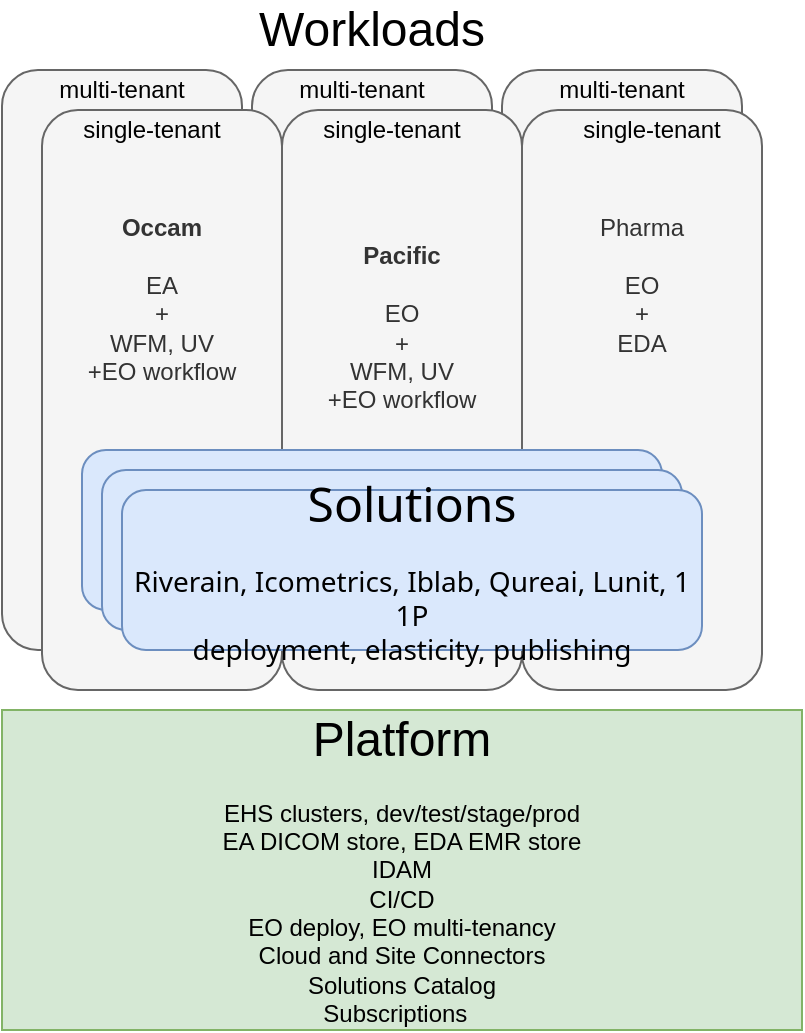 <mxfile version="14.1.8" type="github">
  <diagram id="YHkOCsuuGXmg0DVfGalU" name="Page-1">
    <mxGraphModel dx="1426" dy="842" grid="0" gridSize="10" guides="1" tooltips="1" connect="1" arrows="1" fold="1" page="1" pageScale="1" pageWidth="850" pageHeight="1100" math="0" shadow="0">
      <root>
        <mxCell id="0" />
        <mxCell id="1" parent="0" />
        <mxCell id="R3b0mllepqlJtRpHBDsf-18" value="Occam&lt;br&gt;&lt;br&gt;EA&lt;br&gt;+&lt;br&gt;WFM, UV&lt;br&gt;+EO workflow" style="rounded=1;whiteSpace=wrap;html=1;fillColor=#f5f5f5;strokeColor=#666666;fontColor=#333333;" vertex="1" parent="1">
          <mxGeometry x="450" y="80" width="120" height="290" as="geometry" />
        </mxCell>
        <mxCell id="R3b0mllepqlJtRpHBDsf-17" value="Occam&lt;br&gt;&lt;br&gt;EA&lt;br&gt;+&lt;br&gt;WFM, UV&lt;br&gt;+EO workflow" style="rounded=1;whiteSpace=wrap;html=1;fillColor=#f5f5f5;strokeColor=#666666;fontColor=#333333;" vertex="1" parent="1">
          <mxGeometry x="325" y="80" width="120" height="290" as="geometry" />
        </mxCell>
        <mxCell id="R3b0mllepqlJtRpHBDsf-1" value="&lt;font style=&quot;font-size: 24px&quot;&gt;Platform&lt;/font&gt;&lt;br&gt;&lt;br&gt;EHS clusters, dev/test/stage/prod&lt;br&gt;EA DICOM store, EDA EMR store&lt;br&gt;IDAM&lt;br&gt;CI/CD&lt;br&gt;EO deploy, EO multi-tenancy&lt;br&gt;Cloud and Site Connectors&lt;br&gt;Solutions Catalog&lt;br&gt;Subscriptions&amp;nbsp;&amp;nbsp;" style="rounded=0;whiteSpace=wrap;html=1;fillColor=#d5e8d4;strokeColor=#82b366;" vertex="1" parent="1">
          <mxGeometry x="200" y="400" width="400" height="160" as="geometry" />
        </mxCell>
        <mxCell id="R3b0mllepqlJtRpHBDsf-7" value="Occam&lt;br&gt;&lt;br&gt;EA&lt;br&gt;+&lt;br&gt;WFM, UV&lt;br&gt;+EO workflow" style="rounded=1;whiteSpace=wrap;html=1;fillColor=#f5f5f5;strokeColor=#666666;fontColor=#333333;" vertex="1" parent="1">
          <mxGeometry x="200" y="80" width="120" height="290" as="geometry" />
        </mxCell>
        <mxCell id="R3b0mllepqlJtRpHBDsf-8" value="&lt;b&gt;Pacific&lt;/b&gt;&lt;br&gt;&lt;br&gt;EO&lt;br&gt;+&lt;br&gt;WFM, UV&lt;br&gt;+EO workflow&lt;br&gt;&lt;br&gt;+CC,SC&lt;br&gt;&lt;br&gt;&lt;br&gt;&lt;br&gt;" style="rounded=1;whiteSpace=wrap;html=1;fillColor=#f5f5f5;strokeColor=#666666;fontColor=#333333;" vertex="1" parent="1">
          <mxGeometry x="340" y="100" width="120" height="290" as="geometry" />
        </mxCell>
        <mxCell id="R3b0mllepqlJtRpHBDsf-9" value="Pharma&lt;br&gt;&lt;br&gt;EO&lt;br&gt;+&lt;br&gt;EDA&lt;br&gt;&lt;br&gt;&lt;br&gt;&lt;br&gt;&lt;br&gt;&lt;br&gt;&lt;br&gt;&lt;br&gt;&lt;br&gt;" style="rounded=1;whiteSpace=wrap;html=1;fillColor=#f5f5f5;strokeColor=#666666;fontColor=#333333;" vertex="1" parent="1">
          <mxGeometry x="460" y="100" width="120" height="290" as="geometry" />
        </mxCell>
        <mxCell id="R3b0mllepqlJtRpHBDsf-10" value="&lt;b&gt;Occam&lt;br&gt;&lt;/b&gt;&lt;br&gt;EA&lt;br&gt;+&lt;br&gt;WFM, UV&lt;br&gt;+EO workflow&lt;br&gt;&lt;br&gt;&lt;br&gt;&lt;br&gt;&lt;br&gt;&lt;br&gt;&lt;br&gt;&lt;br&gt;" style="rounded=1;whiteSpace=wrap;html=1;fillColor=#f5f5f5;strokeColor=#666666;fontColor=#333333;" vertex="1" parent="1">
          <mxGeometry x="220" y="100" width="120" height="290" as="geometry" />
        </mxCell>
        <mxCell id="R3b0mllepqlJtRpHBDsf-2" value="" style="rounded=1;whiteSpace=wrap;html=1;fillColor=#dae8fc;strokeColor=#6c8ebf;" vertex="1" parent="1">
          <mxGeometry x="240" y="270" width="290" height="80" as="geometry" />
        </mxCell>
        <mxCell id="R3b0mllepqlJtRpHBDsf-14" value="" style="rounded=1;whiteSpace=wrap;html=1;fillColor=#dae8fc;strokeColor=#6c8ebf;" vertex="1" parent="1">
          <mxGeometry x="250" y="280" width="290" height="80" as="geometry" />
        </mxCell>
        <mxCell id="R3b0mllepqlJtRpHBDsf-15" value="&lt;div style=&quot;box-sizing: border-box ; font-family: &amp;#34;segoe ui&amp;#34; , sans-serif&quot;&gt;&lt;font style=&quot;font-size: 24px&quot;&gt;Solutions&lt;/font&gt;&lt;/div&gt;&lt;div style=&quot;box-sizing: border-box ; font-family: &amp;#34;segoe ui&amp;#34; , sans-serif ; font-size: 14px&quot;&gt;&lt;br&gt;&lt;/div&gt;&lt;div style=&quot;box-sizing: border-box ; font-family: &amp;#34;segoe ui&amp;#34; , sans-serif ; font-size: 14px&quot;&gt;Riverain, Icometrics, Iblab, Qureai, Lunit, 1 1P&lt;/div&gt;&lt;div style=&quot;box-sizing: border-box ; font-family: &amp;#34;segoe ui&amp;#34; , sans-serif ; font-size: 14px&quot;&gt;deployment, elasticity, publishing&lt;/div&gt;" style="rounded=1;whiteSpace=wrap;html=1;fillColor=#dae8fc;strokeColor=#6c8ebf;" vertex="1" parent="1">
          <mxGeometry x="260" y="290" width="290" height="80" as="geometry" />
        </mxCell>
        <mxCell id="R3b0mllepqlJtRpHBDsf-16" value="multi-tenant" style="text;html=1;strokeColor=none;fillColor=none;align=center;verticalAlign=middle;whiteSpace=wrap;rounded=0;" vertex="1" parent="1">
          <mxGeometry x="220" y="80" width="80" height="20" as="geometry" />
        </mxCell>
        <mxCell id="R3b0mllepqlJtRpHBDsf-19" value="multi-tenant" style="text;html=1;strokeColor=none;fillColor=none;align=center;verticalAlign=middle;whiteSpace=wrap;rounded=0;" vertex="1" parent="1">
          <mxGeometry x="340" y="80" width="80" height="20" as="geometry" />
        </mxCell>
        <mxCell id="R3b0mllepqlJtRpHBDsf-20" value="multi-tenant" style="text;html=1;strokeColor=none;fillColor=none;align=center;verticalAlign=middle;whiteSpace=wrap;rounded=0;" vertex="1" parent="1">
          <mxGeometry x="470" y="80" width="80" height="20" as="geometry" />
        </mxCell>
        <mxCell id="R3b0mllepqlJtRpHBDsf-22" value="single-tenant" style="text;html=1;strokeColor=none;fillColor=none;align=center;verticalAlign=middle;whiteSpace=wrap;rounded=0;" vertex="1" parent="1">
          <mxGeometry x="235" y="100" width="80" height="20" as="geometry" />
        </mxCell>
        <mxCell id="R3b0mllepqlJtRpHBDsf-23" value="single-tenant" style="text;html=1;strokeColor=none;fillColor=none;align=center;verticalAlign=middle;whiteSpace=wrap;rounded=0;" vertex="1" parent="1">
          <mxGeometry x="355" y="100" width="80" height="20" as="geometry" />
        </mxCell>
        <mxCell id="R3b0mllepqlJtRpHBDsf-24" value="single-tenant" style="text;html=1;strokeColor=none;fillColor=none;align=center;verticalAlign=middle;whiteSpace=wrap;rounded=0;" vertex="1" parent="1">
          <mxGeometry x="485" y="100" width="80" height="20" as="geometry" />
        </mxCell>
        <mxCell id="R3b0mllepqlJtRpHBDsf-25" value="&lt;font style=&quot;font-size: 24px&quot;&gt;Workloads&lt;/font&gt;" style="text;html=1;strokeColor=none;fillColor=none;align=center;verticalAlign=middle;whiteSpace=wrap;rounded=0;" vertex="1" parent="1">
          <mxGeometry x="345" y="50" width="80" height="20" as="geometry" />
        </mxCell>
      </root>
    </mxGraphModel>
  </diagram>
</mxfile>

